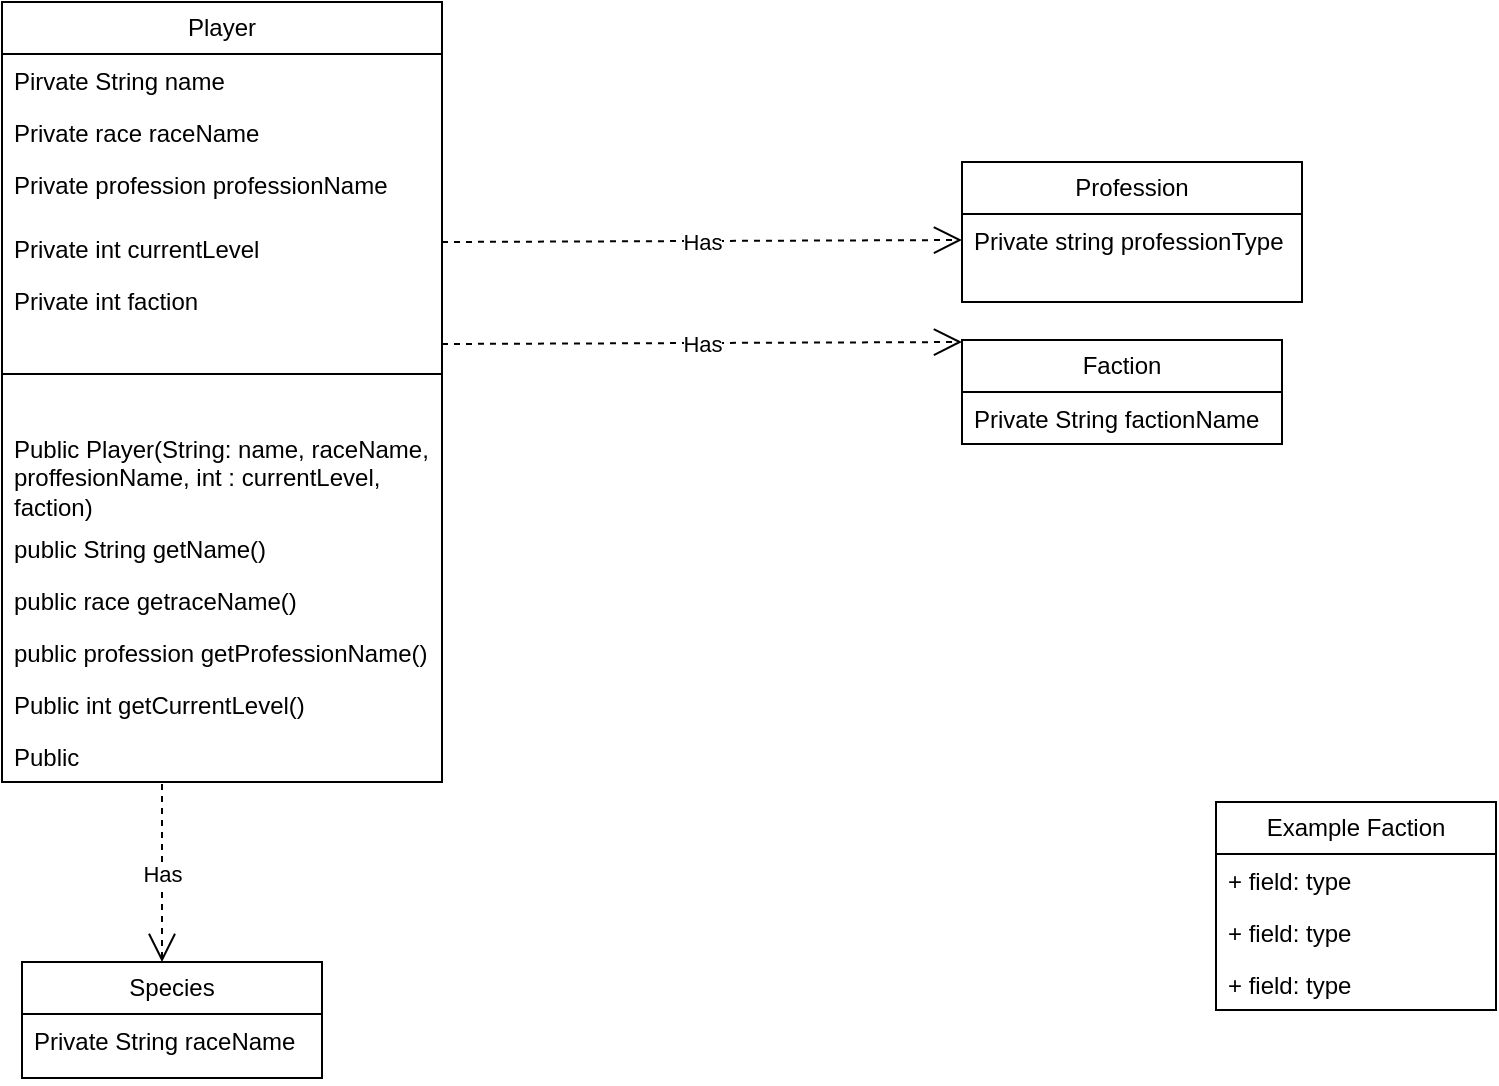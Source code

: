 <mxfile version="24.0.7" type="device">
  <diagram id="C5RBs43oDa-KdzZeNtuy" name="Page-1">
    <mxGraphModel dx="1434" dy="780" grid="1" gridSize="10" guides="1" tooltips="1" connect="1" arrows="1" fold="1" page="1" pageScale="1" pageWidth="827" pageHeight="1169" math="0" shadow="0">
      <root>
        <mxCell id="WIyWlLk6GJQsqaUBKTNV-0" />
        <mxCell id="WIyWlLk6GJQsqaUBKTNV-1" parent="WIyWlLk6GJQsqaUBKTNV-0" />
        <mxCell id="ES2GwabCTiOhWTwgGpFa-0" value="Player" style="swimlane;fontStyle=0;childLayout=stackLayout;horizontal=1;startSize=26;fillColor=none;horizontalStack=0;resizeParent=1;resizeParentMax=0;resizeLast=0;collapsible=1;marginBottom=0;whiteSpace=wrap;html=1;" parent="WIyWlLk6GJQsqaUBKTNV-1" vertex="1">
          <mxGeometry x="80" y="40" width="220" height="390" as="geometry" />
        </mxCell>
        <mxCell id="ES2GwabCTiOhWTwgGpFa-1" value="Pirvate String name" style="text;strokeColor=none;fillColor=none;align=left;verticalAlign=top;spacingLeft=4;spacingRight=4;overflow=hidden;rotatable=0;points=[[0,0.5],[1,0.5]];portConstraint=eastwest;whiteSpace=wrap;html=1;" parent="ES2GwabCTiOhWTwgGpFa-0" vertex="1">
          <mxGeometry y="26" width="220" height="26" as="geometry" />
        </mxCell>
        <mxCell id="ES2GwabCTiOhWTwgGpFa-2" value="Private race raceName" style="text;strokeColor=none;fillColor=none;align=left;verticalAlign=top;spacingLeft=4;spacingRight=4;overflow=hidden;rotatable=0;points=[[0,0.5],[1,0.5]];portConstraint=eastwest;whiteSpace=wrap;html=1;" parent="ES2GwabCTiOhWTwgGpFa-0" vertex="1">
          <mxGeometry y="52" width="220" height="26" as="geometry" />
        </mxCell>
        <mxCell id="ES2GwabCTiOhWTwgGpFa-3" value="Private profession professionName&lt;div&gt;&lt;br&gt;&lt;/div&gt;" style="text;strokeColor=none;fillColor=none;align=left;verticalAlign=top;spacingLeft=4;spacingRight=4;overflow=hidden;rotatable=0;points=[[0,0.5],[1,0.5]];portConstraint=eastwest;whiteSpace=wrap;html=1;" parent="ES2GwabCTiOhWTwgGpFa-0" vertex="1">
          <mxGeometry y="78" width="220" height="32" as="geometry" />
        </mxCell>
        <mxCell id="ES2GwabCTiOhWTwgGpFa-7" value="Private int currentLevel" style="text;strokeColor=none;fillColor=none;align=left;verticalAlign=top;spacingLeft=4;spacingRight=4;overflow=hidden;rotatable=0;points=[[0,0.5],[1,0.5]];portConstraint=eastwest;whiteSpace=wrap;html=1;" parent="ES2GwabCTiOhWTwgGpFa-0" vertex="1">
          <mxGeometry y="110" width="220" height="26" as="geometry" />
        </mxCell>
        <mxCell id="ES2GwabCTiOhWTwgGpFa-6" value="Private int faction" style="text;strokeColor=none;fillColor=none;align=left;verticalAlign=top;spacingLeft=4;spacingRight=4;overflow=hidden;rotatable=0;points=[[0,0.5],[1,0.5]];portConstraint=eastwest;whiteSpace=wrap;html=1;" parent="ES2GwabCTiOhWTwgGpFa-0" vertex="1">
          <mxGeometry y="136" width="220" height="26" as="geometry" />
        </mxCell>
        <mxCell id="nV0zeYzMgOrIiRXpiXsY-1" value="" style="line;strokeWidth=1;fillColor=none;align=left;verticalAlign=middle;spacingTop=-1;spacingLeft=3;spacingRight=3;rotatable=0;labelPosition=right;points=[];portConstraint=eastwest;strokeColor=inherit;" parent="ES2GwabCTiOhWTwgGpFa-0" vertex="1">
          <mxGeometry y="162" width="220" height="48" as="geometry" />
        </mxCell>
        <mxCell id="nV0zeYzMgOrIiRXpiXsY-2" value="Public Player(String: name, raceName, proffesionName, int : currentLevel, faction)" style="text;strokeColor=none;fillColor=none;align=left;verticalAlign=top;spacingLeft=4;spacingRight=4;overflow=hidden;rotatable=0;points=[[0,0.5],[1,0.5]];portConstraint=eastwest;whiteSpace=wrap;html=1;" parent="ES2GwabCTiOhWTwgGpFa-0" vertex="1">
          <mxGeometry y="210" width="220" height="50" as="geometry" />
        </mxCell>
        <mxCell id="nV0zeYzMgOrIiRXpiXsY-4" value="public String getName()&lt;span style=&quot;background-color: initial;&quot;&gt;&amp;nbsp;&lt;/span&gt;" style="text;strokeColor=none;fillColor=none;align=left;verticalAlign=top;spacingLeft=4;spacingRight=4;overflow=hidden;rotatable=0;points=[[0,0.5],[1,0.5]];portConstraint=eastwest;whiteSpace=wrap;html=1;" parent="ES2GwabCTiOhWTwgGpFa-0" vertex="1">
          <mxGeometry y="260" width="220" height="26" as="geometry" />
        </mxCell>
        <mxCell id="nV0zeYzMgOrIiRXpiXsY-5" value="public race getraceName()&lt;div&gt;&lt;br&gt;&lt;/div&gt;" style="text;strokeColor=none;fillColor=none;align=left;verticalAlign=top;spacingLeft=4;spacingRight=4;overflow=hidden;rotatable=0;points=[[0,0.5],[1,0.5]];portConstraint=eastwest;whiteSpace=wrap;html=1;" parent="ES2GwabCTiOhWTwgGpFa-0" vertex="1">
          <mxGeometry y="286" width="220" height="26" as="geometry" />
        </mxCell>
        <mxCell id="nV0zeYzMgOrIiRXpiXsY-6" value="public profession getProfessionName()&lt;div&gt;&lt;br&gt;&lt;/div&gt;" style="text;strokeColor=none;fillColor=none;align=left;verticalAlign=top;spacingLeft=4;spacingRight=4;overflow=hidden;rotatable=0;points=[[0,0.5],[1,0.5]];portConstraint=eastwest;whiteSpace=wrap;html=1;" parent="ES2GwabCTiOhWTwgGpFa-0" vertex="1">
          <mxGeometry y="312" width="220" height="26" as="geometry" />
        </mxCell>
        <mxCell id="nV0zeYzMgOrIiRXpiXsY-7" value="Public int getCurrentLevel()" style="text;strokeColor=none;fillColor=none;align=left;verticalAlign=top;spacingLeft=4;spacingRight=4;overflow=hidden;rotatable=0;points=[[0,0.5],[1,0.5]];portConstraint=eastwest;whiteSpace=wrap;html=1;" parent="ES2GwabCTiOhWTwgGpFa-0" vertex="1">
          <mxGeometry y="338" width="220" height="26" as="geometry" />
        </mxCell>
        <mxCell id="nV0zeYzMgOrIiRXpiXsY-8" value="Public&amp;nbsp;" style="text;strokeColor=none;fillColor=none;align=left;verticalAlign=top;spacingLeft=4;spacingRight=4;overflow=hidden;rotatable=0;points=[[0,0.5],[1,0.5]];portConstraint=eastwest;whiteSpace=wrap;html=1;" parent="ES2GwabCTiOhWTwgGpFa-0" vertex="1">
          <mxGeometry y="364" width="220" height="26" as="geometry" />
        </mxCell>
        <mxCell id="ES2GwabCTiOhWTwgGpFa-17" value="Faction" style="swimlane;fontStyle=0;childLayout=stackLayout;horizontal=1;startSize=26;fillColor=none;horizontalStack=0;resizeParent=1;resizeParentMax=0;resizeLast=0;collapsible=1;marginBottom=0;whiteSpace=wrap;html=1;" parent="WIyWlLk6GJQsqaUBKTNV-1" vertex="1">
          <mxGeometry x="560" y="209" width="160" height="52" as="geometry" />
        </mxCell>
        <mxCell id="ES2GwabCTiOhWTwgGpFa-18" value="Private String factionName" style="text;strokeColor=none;fillColor=none;align=left;verticalAlign=top;spacingLeft=4;spacingRight=4;overflow=hidden;rotatable=0;points=[[0,0.5],[1,0.5]];portConstraint=eastwest;whiteSpace=wrap;html=1;" parent="ES2GwabCTiOhWTwgGpFa-17" vertex="1">
          <mxGeometry y="26" width="160" height="26" as="geometry" />
        </mxCell>
        <mxCell id="nV0zeYzMgOrIiRXpiXsY-9" value="Species" style="swimlane;fontStyle=0;childLayout=stackLayout;horizontal=1;startSize=26;fillColor=none;horizontalStack=0;resizeParent=1;resizeParentMax=0;resizeLast=0;collapsible=1;marginBottom=0;whiteSpace=wrap;html=1;" parent="WIyWlLk6GJQsqaUBKTNV-1" vertex="1">
          <mxGeometry x="90" y="520" width="150" height="58" as="geometry" />
        </mxCell>
        <mxCell id="nV0zeYzMgOrIiRXpiXsY-10" value="Private String raceName" style="text;strokeColor=none;fillColor=none;align=left;verticalAlign=top;spacingLeft=4;spacingRight=4;overflow=hidden;rotatable=0;points=[[0,0.5],[1,0.5]];portConstraint=eastwest;whiteSpace=wrap;html=1;" parent="nV0zeYzMgOrIiRXpiXsY-9" vertex="1">
          <mxGeometry y="26" width="150" height="32" as="geometry" />
        </mxCell>
        <mxCell id="WJRaOp-LslOzU5KKEKLK-1" value="Has" style="endArrow=open;endSize=12;dashed=1;html=1;rounded=0;entryX=0;entryY=0.5;entryDx=0;entryDy=0;" parent="WIyWlLk6GJQsqaUBKTNV-1" edge="1">
          <mxGeometry width="160" relative="1" as="geometry">
            <mxPoint x="300" y="160" as="sourcePoint" />
            <mxPoint x="560" y="159" as="targetPoint" />
          </mxGeometry>
        </mxCell>
        <mxCell id="WJRaOp-LslOzU5KKEKLK-2" value="Has" style="endArrow=open;endSize=12;dashed=1;html=1;rounded=0;" parent="WIyWlLk6GJQsqaUBKTNV-1" edge="1">
          <mxGeometry width="160" relative="1" as="geometry">
            <mxPoint x="160" y="431" as="sourcePoint" />
            <mxPoint x="160" y="520" as="targetPoint" />
          </mxGeometry>
        </mxCell>
        <mxCell id="WJRaOp-LslOzU5KKEKLK-3" value="Has" style="endArrow=open;endSize=12;dashed=1;html=1;rounded=0;entryX=0;entryY=0.5;entryDx=0;entryDy=0;" parent="WIyWlLk6GJQsqaUBKTNV-1" edge="1">
          <mxGeometry width="160" relative="1" as="geometry">
            <mxPoint x="300" y="211" as="sourcePoint" />
            <mxPoint x="560" y="210" as="targetPoint" />
          </mxGeometry>
        </mxCell>
        <mxCell id="WJRaOp-LslOzU5KKEKLK-4" value="Profession" style="swimlane;fontStyle=0;childLayout=stackLayout;horizontal=1;startSize=26;fillColor=none;horizontalStack=0;resizeParent=1;resizeParentMax=0;resizeLast=0;collapsible=1;marginBottom=0;whiteSpace=wrap;html=1;" parent="WIyWlLk6GJQsqaUBKTNV-1" vertex="1">
          <mxGeometry x="560" y="120" width="170" height="70" as="geometry" />
        </mxCell>
        <mxCell id="WJRaOp-LslOzU5KKEKLK-5" value="Private string professionType" style="text;strokeColor=none;fillColor=none;align=left;verticalAlign=top;spacingLeft=4;spacingRight=4;overflow=hidden;rotatable=0;points=[[0,0.5],[1,0.5]];portConstraint=eastwest;whiteSpace=wrap;html=1;" parent="WJRaOp-LslOzU5KKEKLK-4" vertex="1">
          <mxGeometry y="26" width="170" height="44" as="geometry" />
        </mxCell>
        <mxCell id="Ap2pckQywYc01_xV47-9-0" value="Example Faction" style="swimlane;fontStyle=0;childLayout=stackLayout;horizontal=1;startSize=26;fillColor=none;horizontalStack=0;resizeParent=1;resizeParentMax=0;resizeLast=0;collapsible=1;marginBottom=0;whiteSpace=wrap;html=1;" vertex="1" parent="WIyWlLk6GJQsqaUBKTNV-1">
          <mxGeometry x="687" y="440" width="140" height="104" as="geometry" />
        </mxCell>
        <mxCell id="Ap2pckQywYc01_xV47-9-1" value="+ field: type" style="text;strokeColor=none;fillColor=none;align=left;verticalAlign=top;spacingLeft=4;spacingRight=4;overflow=hidden;rotatable=0;points=[[0,0.5],[1,0.5]];portConstraint=eastwest;whiteSpace=wrap;html=1;" vertex="1" parent="Ap2pckQywYc01_xV47-9-0">
          <mxGeometry y="26" width="140" height="26" as="geometry" />
        </mxCell>
        <mxCell id="Ap2pckQywYc01_xV47-9-2" value="+ field: type" style="text;strokeColor=none;fillColor=none;align=left;verticalAlign=top;spacingLeft=4;spacingRight=4;overflow=hidden;rotatable=0;points=[[0,0.5],[1,0.5]];portConstraint=eastwest;whiteSpace=wrap;html=1;" vertex="1" parent="Ap2pckQywYc01_xV47-9-0">
          <mxGeometry y="52" width="140" height="26" as="geometry" />
        </mxCell>
        <mxCell id="Ap2pckQywYc01_xV47-9-3" value="+ field: type" style="text;strokeColor=none;fillColor=none;align=left;verticalAlign=top;spacingLeft=4;spacingRight=4;overflow=hidden;rotatable=0;points=[[0,0.5],[1,0.5]];portConstraint=eastwest;whiteSpace=wrap;html=1;" vertex="1" parent="Ap2pckQywYc01_xV47-9-0">
          <mxGeometry y="78" width="140" height="26" as="geometry" />
        </mxCell>
      </root>
    </mxGraphModel>
  </diagram>
</mxfile>
